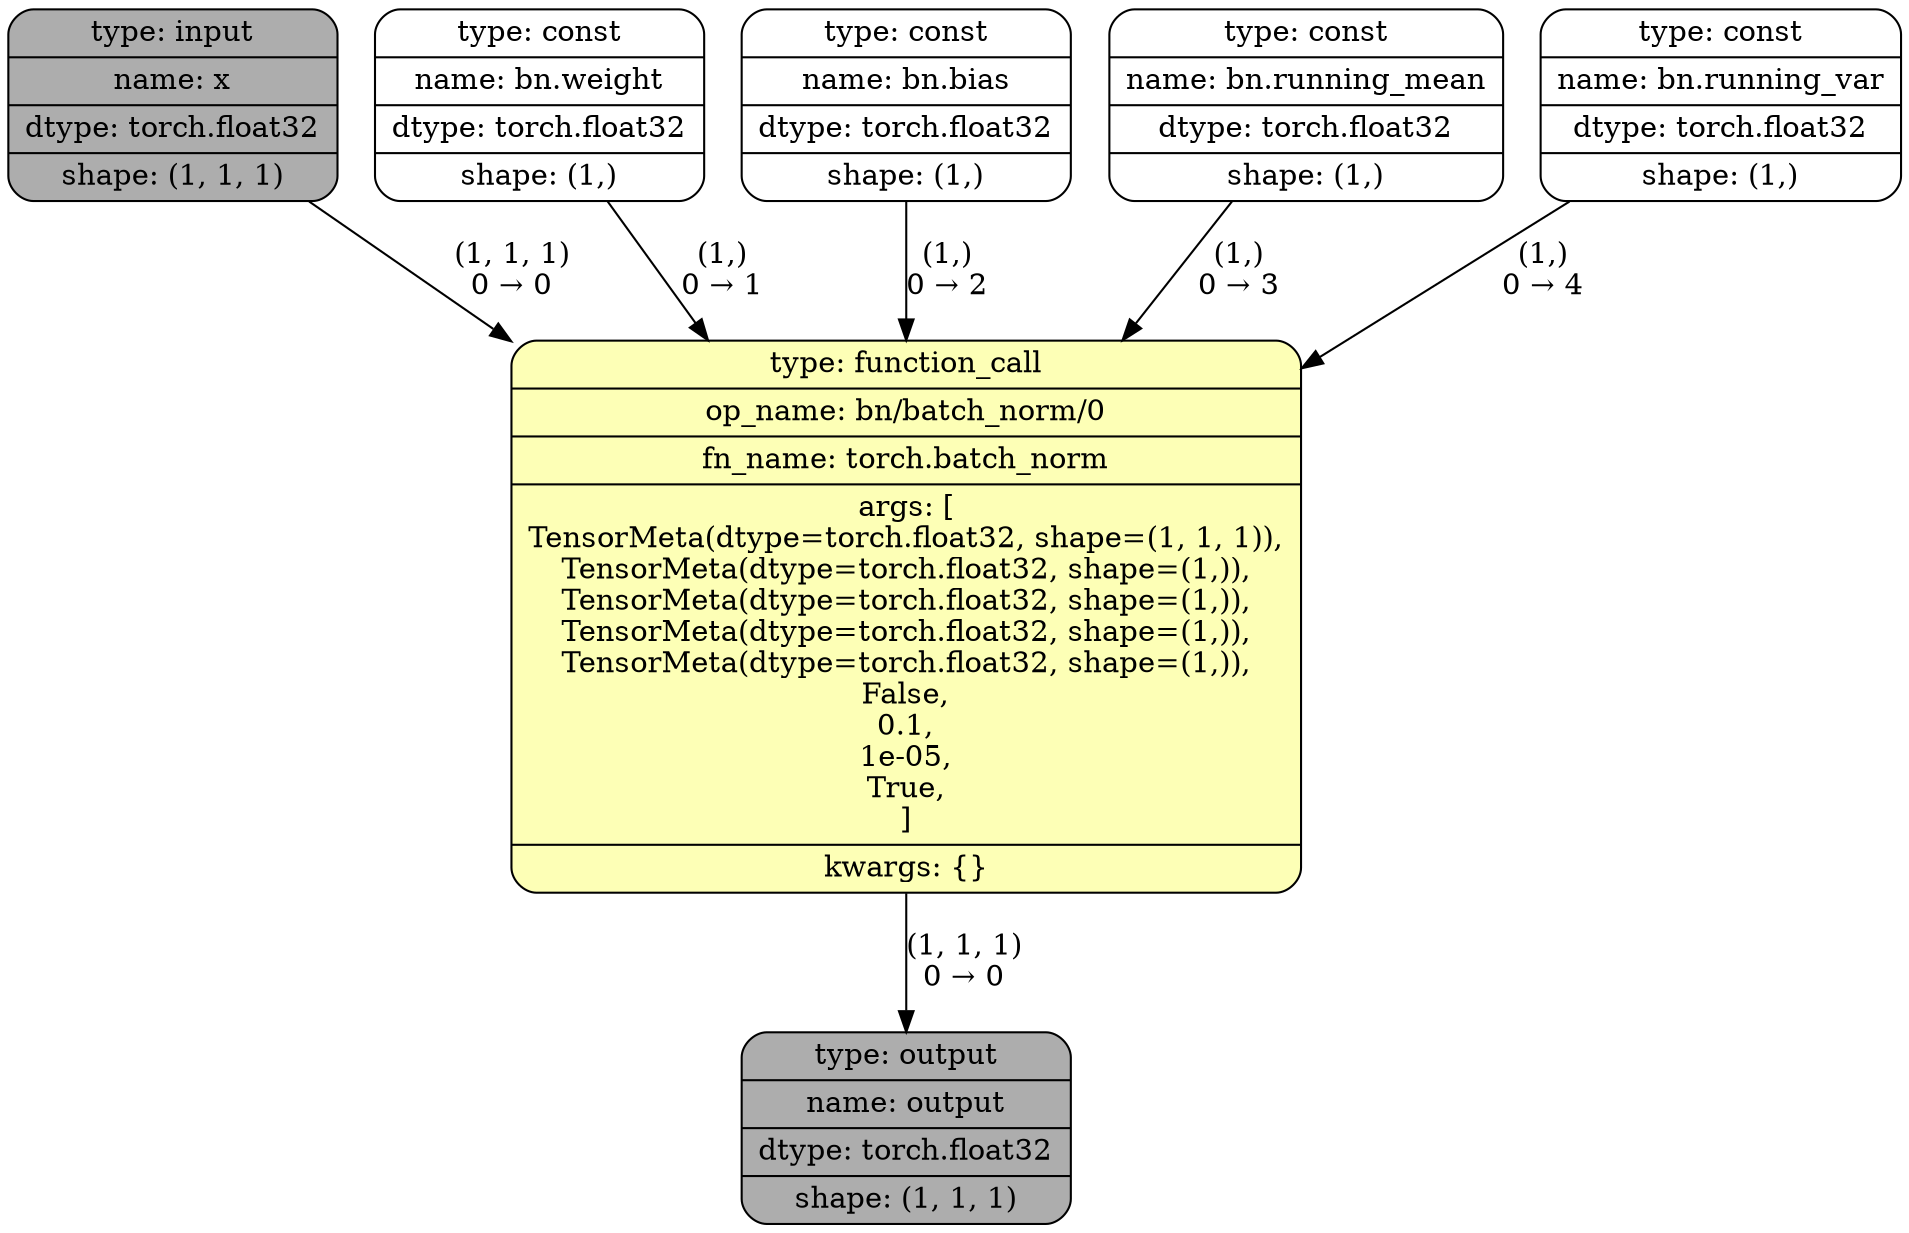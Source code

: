 digraph {
rankdir=TB;
0 [label="{type: input|name: x|dtype: torch.float32|shape: (1, 1, 1)}", fillcolor="#adadad", fontcolor="#000000", shape=record, style="filled,rounded"];
1 [label="{type: const|name: bn.weight|dtype: torch.float32|shape: (1,)}", fillcolor="#ffffff", fontcolor="#000000", shape=record, style="filled,rounded"];
2 [label="{type: const|name: bn.bias|dtype: torch.float32|shape: (1,)}", fillcolor="#ffffff", fontcolor="#000000", shape=record, style="filled,rounded"];
3 [label="{type: const|name: bn.running_mean|dtype: torch.float32|shape: (1,)}", fillcolor="#ffffff", fontcolor="#000000", shape=record, style="filled,rounded"];
4 [label="{type: const|name: bn.running_var|dtype: torch.float32|shape: (1,)}", fillcolor="#ffffff", fontcolor="#000000", shape=record, style="filled,rounded"];
5 [label="{type: function_call|op_name: bn/batch_norm/0|fn_name: torch.batch_norm|args: [\nTensorMeta(dtype=torch.float32, shape=(1, 1, 1)),\nTensorMeta(dtype=torch.float32, shape=(1,)),\nTensorMeta(dtype=torch.float32, shape=(1,)),\nTensorMeta(dtype=torch.float32, shape=(1,)),\nTensorMeta(dtype=torch.float32, shape=(1,)),\nFalse,\n0.1,\n1e-05,\nTrue,\n]|kwargs: \{\}}", fillcolor="#fdffb6", fontcolor="#000000", shape=record, style="filled,rounded"];
6 [label="{type: output|name: output|dtype: torch.float32|shape: (1, 1, 1)}", fillcolor="#adadad", fontcolor="#000000", shape=record, style="filled,rounded"];
0 -> 5 [label="(1, 1, 1)\n0 → 0"];
1 -> 5 [label="(1,)\n0 → 1"];
2 -> 5 [label="(1,)\n0 → 2"];
3 -> 5 [label="(1,)\n0 → 3"];
4 -> 5 [label="(1,)\n0 → 4"];
5 -> 6 [label="(1, 1, 1)\n0 → 0"];
}
